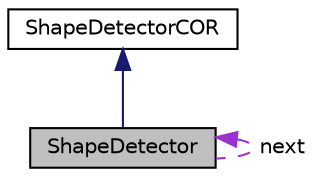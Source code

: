digraph "ShapeDetector"
{
 // LATEX_PDF_SIZE
  edge [fontname="Helvetica",fontsize="10",labelfontname="Helvetica",labelfontsize="10"];
  node [fontname="Helvetica",fontsize="10",shape=record];
  Node1 [label="ShapeDetector",height=0.2,width=0.4,color="black", fillcolor="grey75", style="filled", fontcolor="black",tooltip=" "];
  Node2 -> Node1 [dir="back",color="midnightblue",fontsize="10",style="solid",fontname="Helvetica"];
  Node2 [label="ShapeDetectorCOR",height=0.2,width=0.4,color="black", fillcolor="white", style="filled",URL="$class_shape_detector_c_o_r.html",tooltip=" "];
  Node1 -> Node1 [dir="back",color="darkorchid3",fontsize="10",style="dashed",label=" next" ,fontname="Helvetica"];
}
